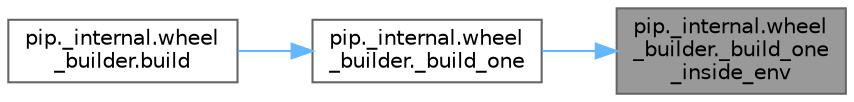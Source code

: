 digraph "pip._internal.wheel_builder._build_one_inside_env"
{
 // LATEX_PDF_SIZE
  bgcolor="transparent";
  edge [fontname=Helvetica,fontsize=10,labelfontname=Helvetica,labelfontsize=10];
  node [fontname=Helvetica,fontsize=10,shape=box,height=0.2,width=0.4];
  rankdir="RL";
  Node1 [id="Node000001",label="pip._internal.wheel\l_builder._build_one\l_inside_env",height=0.2,width=0.4,color="gray40", fillcolor="grey60", style="filled", fontcolor="black",tooltip=" "];
  Node1 -> Node2 [id="edge1_Node000001_Node000002",dir="back",color="steelblue1",style="solid",tooltip=" "];
  Node2 [id="Node000002",label="pip._internal.wheel\l_builder._build_one",height=0.2,width=0.4,color="grey40", fillcolor="white", style="filled",URL="$namespacepip_1_1__internal_1_1wheel__builder.html#ad7066706344486ddaae2818c99870637",tooltip=" "];
  Node2 -> Node3 [id="edge2_Node000002_Node000003",dir="back",color="steelblue1",style="solid",tooltip=" "];
  Node3 [id="Node000003",label="pip._internal.wheel\l_builder.build",height=0.2,width=0.4,color="grey40", fillcolor="white", style="filled",URL="$namespacepip_1_1__internal_1_1wheel__builder.html#a4463ec86fc47d1a51a9a543304e9613b",tooltip=" "];
}

